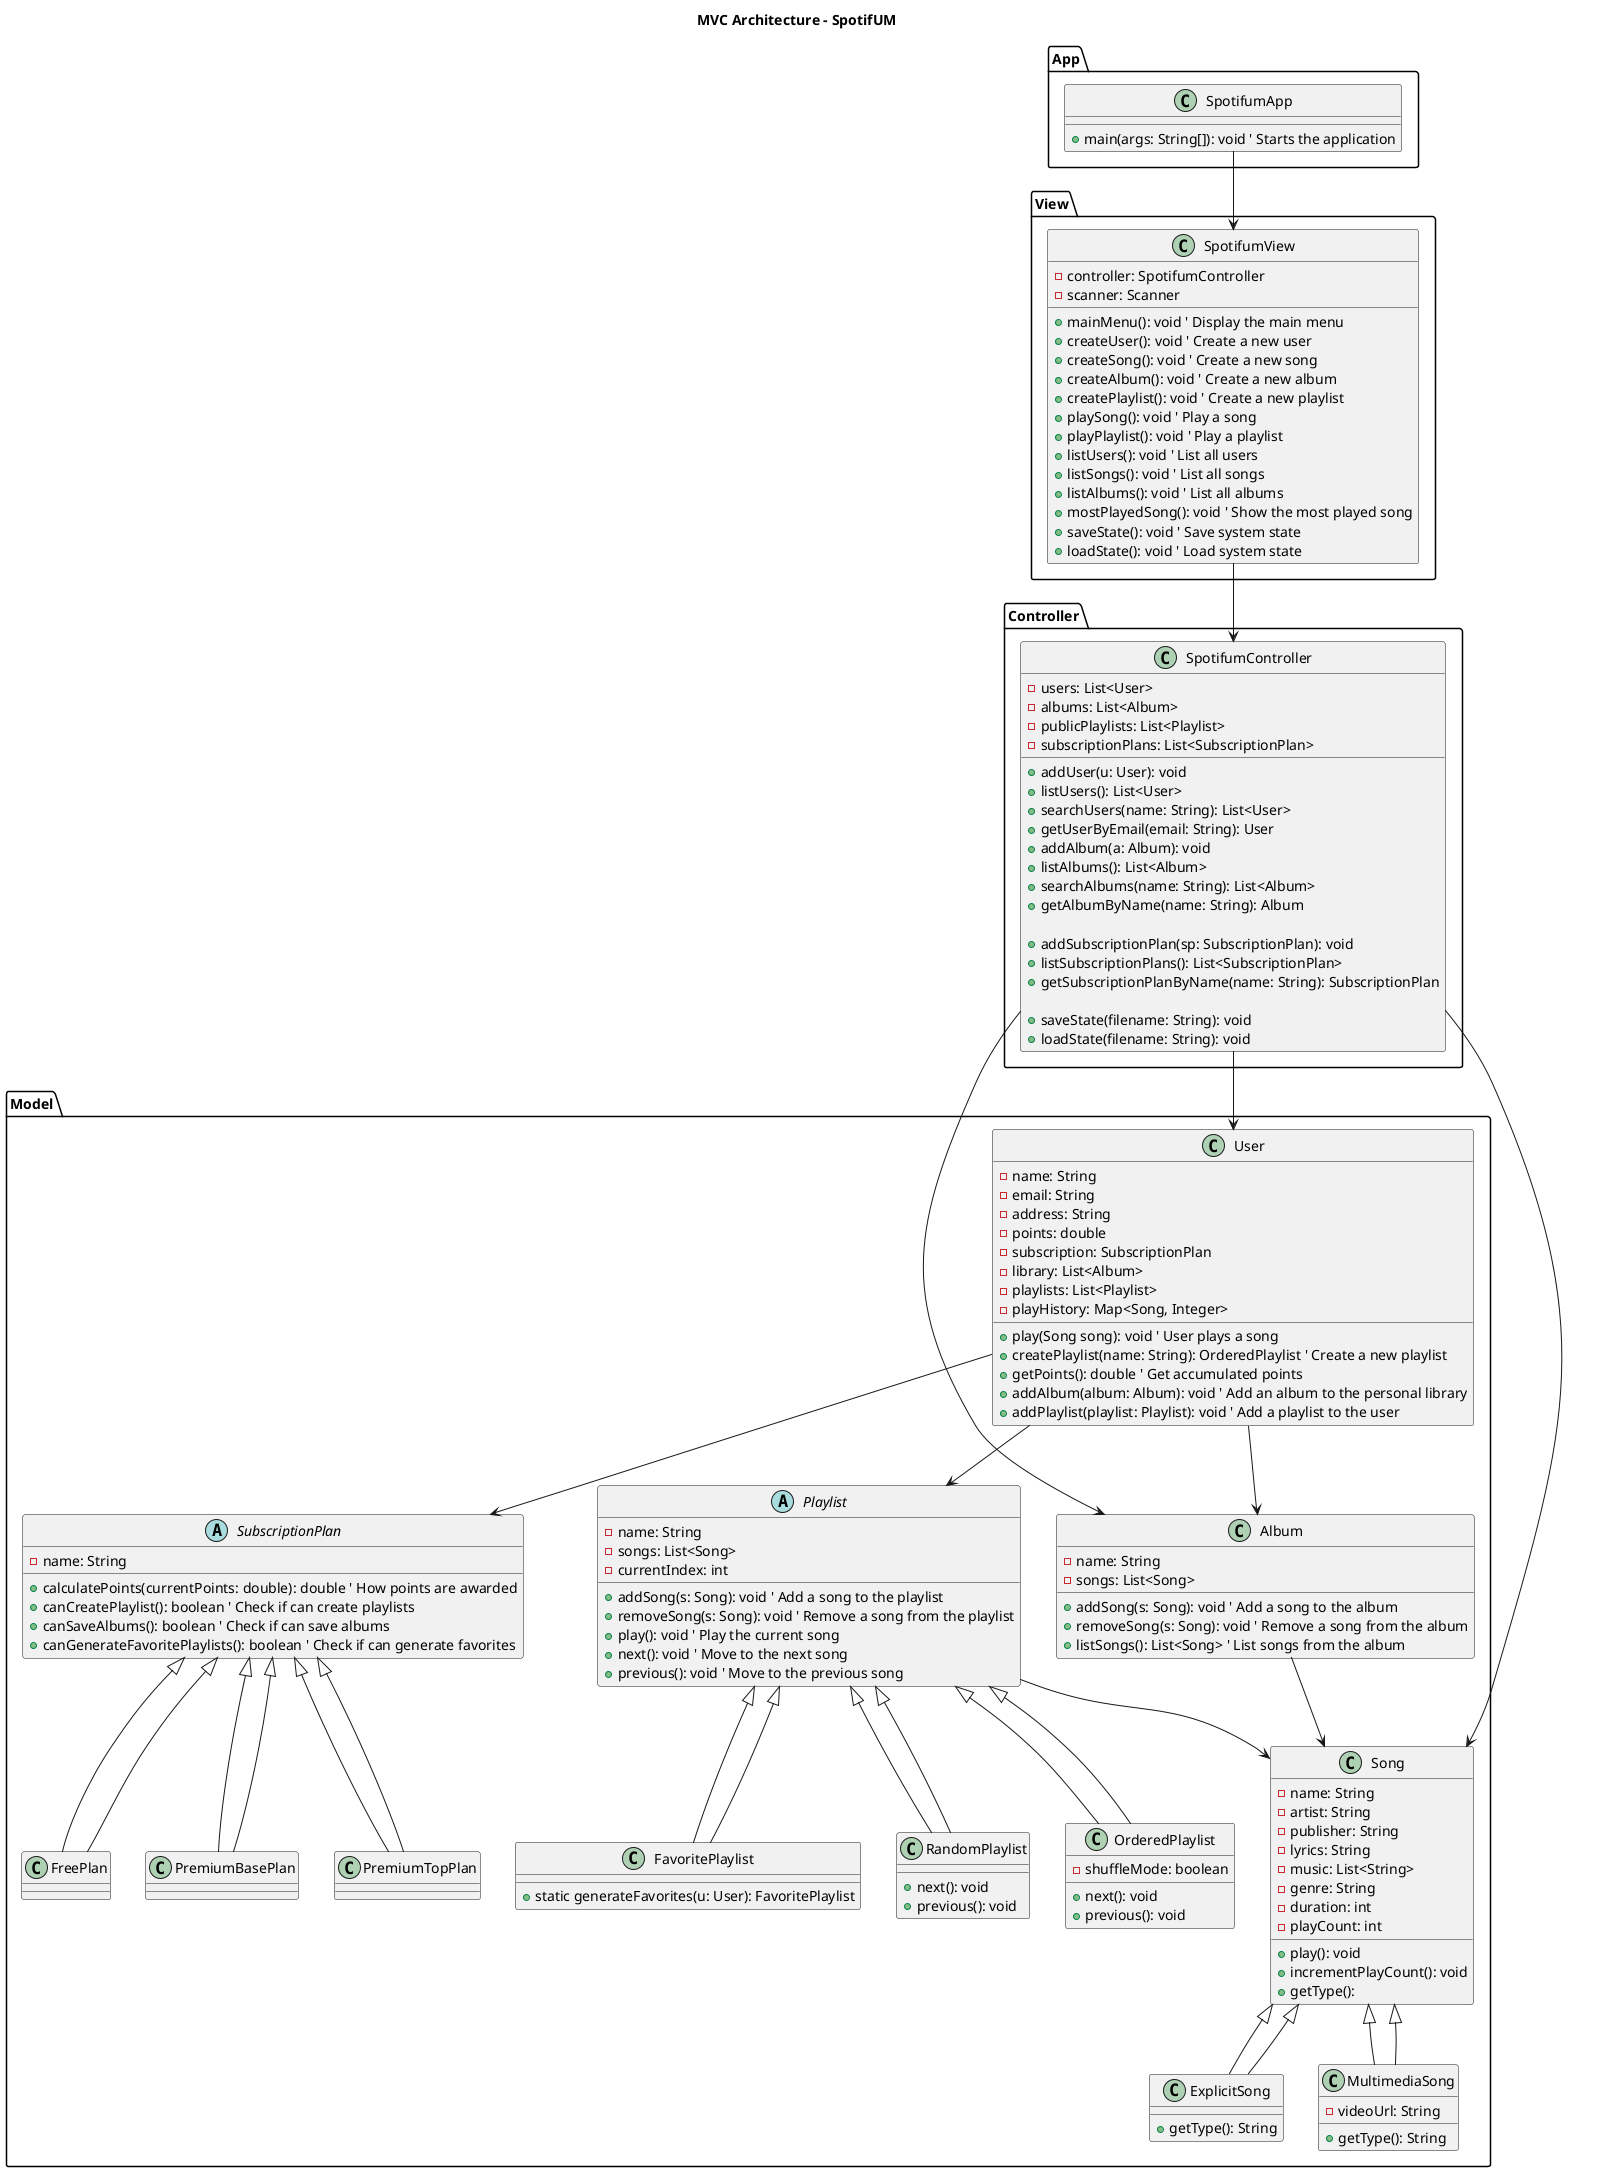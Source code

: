 @startuml spotyUM
title MVC Architecture - SpotifUM 

package "App" {
    ' Main application entry point
    class SpotifumApp {
        + main(args: String[]): void ' Starts the application
    }
}


package "Controller" {
    ' Manages users, songs, albums and handles the application logic
    class SpotifumController {
        - users: List<User> 
        - albums: List<Album> 
        - publicPlaylists: List<Playlist>
        - subscriptionPlans: List<SubscriptionPlan>

        + addUser(u: User): void 
        + listUsers(): List<User>
        + searchUsers(name: String): List<User>
        + getUserByEmail(email: String): User


        + addAlbum(a: Album): void 
        + listAlbums(): List<Album>
        + searchAlbums(name: String): List<Album>
        + getAlbumByName(name: String): Album

        + addSubscriptionPlan(sp: SubscriptionPlan): void
        + listSubscriptionPlans(): List<SubscriptionPlan>
        + getSubscriptionPlanByName(name: String): SubscriptionPlan

        + saveState(filename: String): void 
        + loadState(filename: String): void 

    }
}

package "Model" {
    ' Represents a song entity
    class Song {
        - name: String
        - artist: String
        - publisher: String
        - lyrics: String
        - music: List<String>
        - genre: String
        - duration: int
        - playCount: int

        + play(): void
        + incrementPlayCount(): void
        + getType():
    }

    ' Represents an explicit content song
    class ExplicitSong extends Song {
        + getType(): String
    }

    ' Represents a song with associated video
    class MultimediaSong extends Song {
        - videoUrl: String
        + getType(): String
    }

    ' Represents a music album
    class Album {
        - name: String
        - songs: List<Song>

        + addSong(s: Song): void ' Add a song to the album
        + removeSong(s: Song): void ' Remove a song from the album
        + listSongs(): List<Song> ' List songs from the album
    }

    ' Base class for different types of playlists
    abstract class Playlist {
        - name: String
        - songs: List<Song>
        - currentIndex: int

        + addSong(s: Song): void ' Add a song to the playlist
        + removeSong(s: Song): void ' Remove a song from the playlist
        + play(): void ' Play the current song
        + next(): void ' Move to the next song
        + previous(): void ' Move to the previous song
    }

    ' A playlist with random playback
    class RandomPlaylist extends Playlist {
        + next(): void
        + previous(): void
    }

    ' A playlist with ordered or shuffled playback
    class OrderedPlaylist extends Playlist {
        - shuffleMode: boolean
        + next(): void
        + previous(): void
    }

    ' A special playlist generated based on user preferences
    class FavoritePlaylist extends Playlist {
        + static generateFavorites(u: User): FavoritePlaylist
    }

    ' Represents a user of the system
    class User {
        - name: String
        - email: String
        - address: String
        - points: double
        - subscription: SubscriptionPlan
        - library: List<Album>
        - playlists: List<Playlist>
        - playHistory: Map<Song, Integer>

        + play(Song song): void ' User plays a song
        + createPlaylist(name: String): OrderedPlaylist ' Create a new playlist
        + getPoints(): double ' Get accumulated points
        + addAlbum(album: Album): void ' Add an album to the personal library
        + addPlaylist(playlist: Playlist): void ' Add a playlist to the user
    }

    ' Abstract class for user subscription plans
    abstract class SubscriptionPlan {
        - name: String

        + calculatePoints(currentPoints: double): double ' How points are awarded
        + canCreatePlaylist(): boolean ' Check if can create playlists
        + canSaveAlbums(): boolean ' Check if can save albums
        + canGenerateFavoritePlaylists(): boolean ' Check if can generate favorites
    }

    ' Free plan: limited capabilities
    class FreePlan extends SubscriptionPlan {
    }

    ' Premium Base plan: basic premium features
    class PremiumBasePlan extends SubscriptionPlan {
    }

    ' Premium Top plan: full premium features
    class PremiumTopPlan extends SubscriptionPlan {
    }
}


package "View" {
    ' Handles interaction with the user (text-based menu)
    class SpotifumView {
        - controller: SpotifumController
        - scanner: Scanner

        + mainMenu(): void ' Display the main menu
        + createUser(): void ' Create a new user
        + createSong(): void ' Create a new song
        + createAlbum(): void ' Create a new album
        + createPlaylist(): void ' Create a new playlist
        + playSong(): void ' Play a song
        + playPlaylist(): void ' Play a playlist
        + listUsers(): void ' List all users
        + listSongs(): void ' List all songs
        + listAlbums(): void ' List all albums
        + mostPlayedSong(): void ' Show the most played song
        + saveState(): void ' Save system state
        + loadState(): void ' Load system state
    }
}


SpotifumApp --> SpotifumView
SpotifumView --> SpotifumController
SpotifumController --> User
SpotifumController --> Song
SpotifumController --> Album

User --> SubscriptionPlan
User --> Playlist
User --> Album
Playlist --> Song
Album --> Song

PremiumBasePlan --|> SubscriptionPlan
PremiumTopPlan --|> SubscriptionPlan
FreePlan --|> SubscriptionPlan
ExplicitSong --|> Song
MultimediaSong --|> Song
RandomPlaylist --|> Playlist
OrderedPlaylist --|> Playlist
FavoritePlaylist --|> Playlist

@enduml
